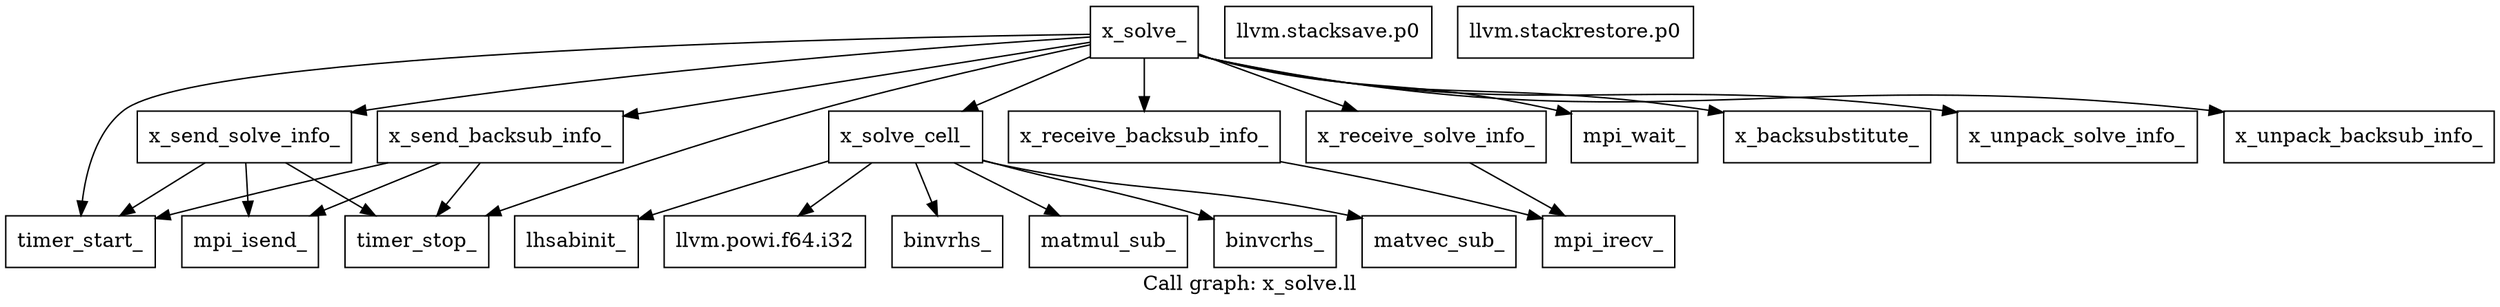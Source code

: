 digraph "Call graph: x_solve.ll" {
	label="Call graph: x_solve.ll";

	Node0x55eb4aa064b0 [shape=record,label="{x_solve_}"];
	Node0x55eb4aa064b0 -> Node0x55eb4aa0afc0;
	Node0x55eb4aa064b0 -> Node0x55eb4aa151d0;
	Node0x55eb4aa064b0 -> Node0x55eb4aa1a920;
	Node0x55eb4aa064b0 -> Node0x55eb4aa19eb0;
	Node0x55eb4aa064b0 -> Node0x55eb4aa1a3b0;
	Node0x55eb4aa064b0 -> Node0x55eb4aab5640;
	Node0x55eb4aa064b0 -> Node0x55eb4aa27b50;
	Node0x55eb4aa064b0 -> Node0x55eb4aa1dcd0;
	Node0x55eb4aa064b0 -> Node0x55eb4aa633b0;
	Node0x55eb4aa064b0 -> Node0x55eb4aa1f270;
	Node0x55eb4aa064b0 -> Node0x55eb4aa619e0;
	Node0x55eb4aa1dcd0 [shape=record,label="{x_unpack_solve_info_}"];
	Node0x55eb4aa1f270 [shape=record,label="{x_send_solve_info_}"];
	Node0x55eb4aa1f270 -> Node0x55eb4aa0afc0;
	Node0x55eb4aa1f270 -> Node0x55eb4aab8780;
	Node0x55eb4aa1f270 -> Node0x55eb4aa1a920;
	Node0x55eb4aab5640 [shape=record,label="{x_send_backsub_info_}"];
	Node0x55eb4aab5640 -> Node0x55eb4aa0afc0;
	Node0x55eb4aab5640 -> Node0x55eb4aab8780;
	Node0x55eb4aab5640 -> Node0x55eb4aa1a920;
	Node0x55eb4aa633b0 [shape=record,label="{x_unpack_backsub_info_}"];
	Node0x55eb4aa619e0 [shape=record,label="{x_receive_backsub_info_}"];
	Node0x55eb4aa619e0 -> Node0x55eb4aabbda0;
	Node0x55eb4aa19eb0 [shape=record,label="{x_receive_solve_info_}"];
	Node0x55eb4aa19eb0 -> Node0x55eb4aabbda0;
	Node0x55eb4aa27b50 [shape=record,label="{x_backsubstitute_}"];
	Node0x55eb4aa151d0 [shape=record,label="{x_solve_cell_}"];
	Node0x55eb4aa151d0 -> Node0x55eb4aabd6d0;
	Node0x55eb4aa151d0 -> Node0x55eb4aabda50;
	Node0x55eb4aa151d0 -> Node0x55eb4aa1dda0;
	Node0x55eb4aa151d0 -> Node0x55eb4aa152a0;
	Node0x55eb4aa151d0 -> Node0x55eb4aabd940;
	Node0x55eb4aa151d0 -> Node0x55eb4aac3080;
	Node0x55eb4aa0afc0 [shape=record,label="{timer_start_}"];
	Node0x55eb4aa1a3b0 [shape=record,label="{mpi_wait_}"];
	Node0x55eb4aa1a920 [shape=record,label="{timer_stop_}"];
	Node0x55eb4aab8780 [shape=record,label="{mpi_isend_}"];
	Node0x55eb4aabbda0 [shape=record,label="{mpi_irecv_}"];
	Node0x55eb4aabd6d0 [shape=record,label="{lhsabinit_}"];
	Node0x55eb4aabd940 [shape=record,label="{binvcrhs_}"];
	Node0x55eb4aac3080 [shape=record,label="{matvec_sub_}"];
	Node0x55eb4aa152a0 [shape=record,label="{matmul_sub_}"];
	Node0x55eb4aa1dda0 [shape=record,label="{binvrhs_}"];
	Node0x55eb4aaca250 [shape=record,label="{llvm.stacksave.p0}"];
	Node0x55eb4aaca2d0 [shape=record,label="{llvm.stackrestore.p0}"];
	Node0x55eb4aabda50 [shape=record,label="{llvm.powi.f64.i32}"];
}
